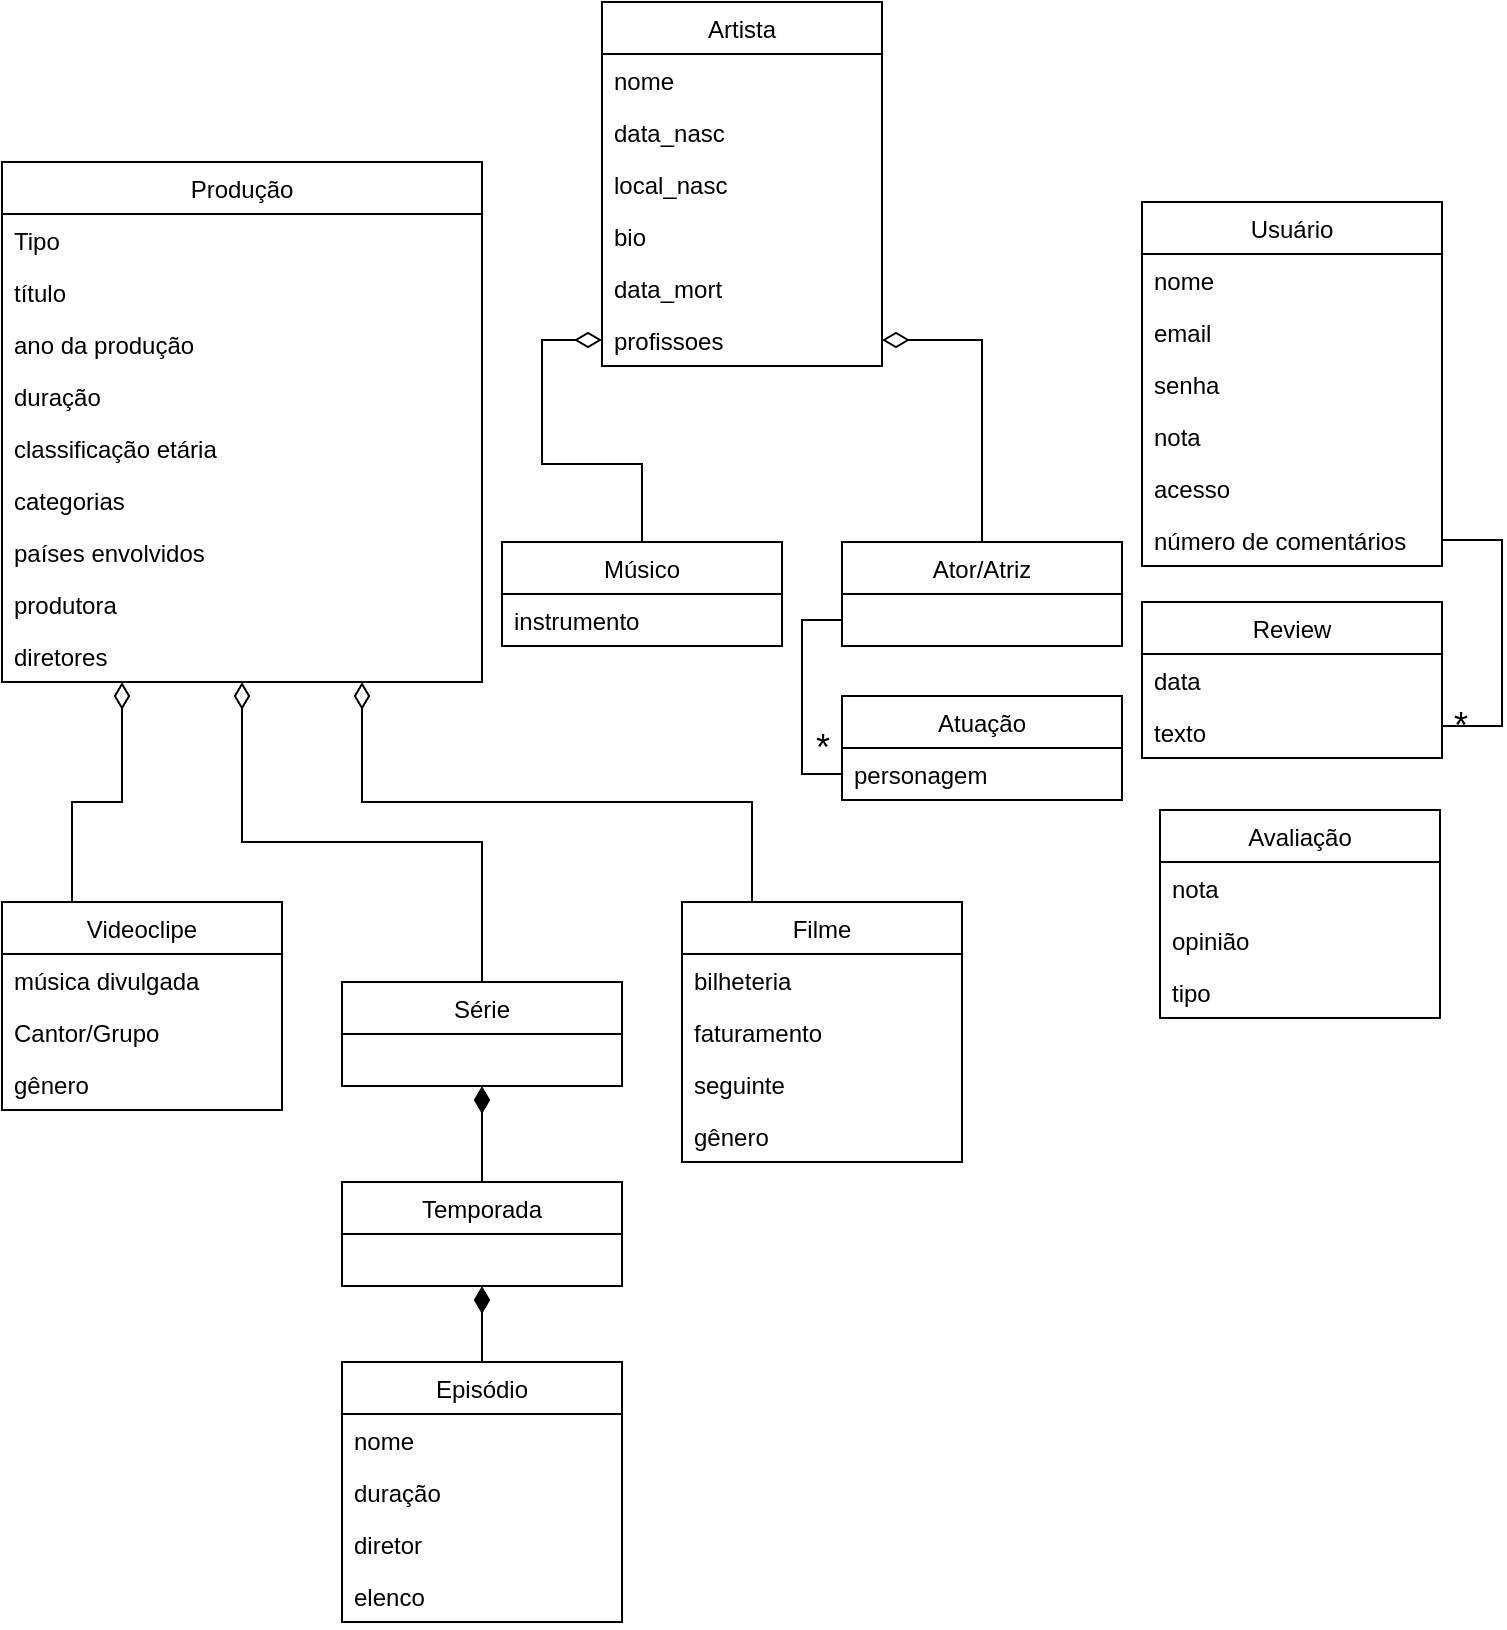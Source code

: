 <mxfile version="12.9.11" type="device"><diagram id="T0cRN0l5cPZT1lQoQmlp" name="Page-1"><mxGraphModel dx="1422" dy="791" grid="1" gridSize="10" guides="1" tooltips="1" connect="1" arrows="1" fold="1" page="1" pageScale="1" pageWidth="827" pageHeight="1169" math="0" shadow="0"><root><mxCell id="0"/><mxCell id="1" parent="0"/><mxCell id="8_0X_kutfOQJZJNps9J1-56" style="edgeStyle=orthogonalEdgeStyle;rounded=0;orthogonalLoop=1;jettySize=auto;html=1;exitX=0.25;exitY=1;exitDx=0;exitDy=0;entryX=0.25;entryY=0;entryDx=0;entryDy=0;shadow=0;startArrow=diamondThin;startFill=0;startSize=11;endArrow=none;endFill=0;endSize=11;targetPerimeterSpacing=0;strokeColor=#000000;strokeWidth=1;fontSize=18;" edge="1" parent="1" source="6u76rjOhcxtGFufM5d8G-9" target="6u76rjOhcxtGFufM5d8G-22"><mxGeometry relative="1" as="geometry"/></mxCell><mxCell id="8_0X_kutfOQJZJNps9J1-57" style="edgeStyle=orthogonalEdgeStyle;rounded=0;orthogonalLoop=1;jettySize=auto;html=1;exitX=0.5;exitY=1;exitDx=0;exitDy=0;entryX=0.5;entryY=0;entryDx=0;entryDy=0;shadow=0;startArrow=diamondThin;startFill=0;startSize=11;endArrow=none;endFill=0;endSize=11;targetPerimeterSpacing=0;strokeColor=#000000;strokeWidth=1;fontSize=18;" edge="1" parent="1" source="6u76rjOhcxtGFufM5d8G-9" target="6u76rjOhcxtGFufM5d8G-18"><mxGeometry relative="1" as="geometry"/></mxCell><mxCell id="8_0X_kutfOQJZJNps9J1-58" style="edgeStyle=orthogonalEdgeStyle;rounded=0;orthogonalLoop=1;jettySize=auto;html=1;exitX=0.75;exitY=1;exitDx=0;exitDy=0;entryX=0.25;entryY=0;entryDx=0;entryDy=0;shadow=0;startArrow=diamondThin;startFill=0;startSize=11;endArrow=none;endFill=0;endSize=11;targetPerimeterSpacing=0;strokeColor=#000000;strokeWidth=1;fontSize=18;" edge="1" parent="1" source="6u76rjOhcxtGFufM5d8G-9" target="6u76rjOhcxtGFufM5d8G-13"><mxGeometry relative="1" as="geometry"/></mxCell><mxCell id="6u76rjOhcxtGFufM5d8G-9" value="Produção" style="swimlane;fontStyle=0;childLayout=stackLayout;horizontal=1;startSize=26;fillColor=none;horizontalStack=0;resizeParent=1;resizeParentMax=0;resizeLast=0;collapsible=1;marginBottom=0;" parent="1" vertex="1"><mxGeometry x="60" y="120" width="240" height="260" as="geometry"/></mxCell><mxCell id="6u76rjOhcxtGFufM5d8G-10" value="Tipo" style="text;strokeColor=none;fillColor=none;align=left;verticalAlign=top;spacingLeft=4;spacingRight=4;overflow=hidden;rotatable=0;points=[[0,0.5],[1,0.5]];portConstraint=eastwest;" parent="6u76rjOhcxtGFufM5d8G-9" vertex="1"><mxGeometry y="26" width="240" height="26" as="geometry"/></mxCell><mxCell id="6u76rjOhcxtGFufM5d8G-11" value="título" style="text;strokeColor=none;fillColor=none;align=left;verticalAlign=top;spacingLeft=4;spacingRight=4;overflow=hidden;rotatable=0;points=[[0,0.5],[1,0.5]];portConstraint=eastwest;" parent="6u76rjOhcxtGFufM5d8G-9" vertex="1"><mxGeometry y="52" width="240" height="26" as="geometry"/></mxCell><mxCell id="6u76rjOhcxtGFufM5d8G-12" value="ano da produção" style="text;strokeColor=none;fillColor=none;align=left;verticalAlign=top;spacingLeft=4;spacingRight=4;overflow=hidden;rotatable=0;points=[[0,0.5],[1,0.5]];portConstraint=eastwest;" parent="6u76rjOhcxtGFufM5d8G-9" vertex="1"><mxGeometry y="78" width="240" height="26" as="geometry"/></mxCell><mxCell id="6u76rjOhcxtGFufM5d8G-30" value="duração" style="text;strokeColor=none;fillColor=none;align=left;verticalAlign=top;spacingLeft=4;spacingRight=4;overflow=hidden;rotatable=0;points=[[0,0.5],[1,0.5]];portConstraint=eastwest;" parent="6u76rjOhcxtGFufM5d8G-9" vertex="1"><mxGeometry y="104" width="240" height="26" as="geometry"/></mxCell><mxCell id="6u76rjOhcxtGFufM5d8G-31" value="classificação etária" style="text;strokeColor=none;fillColor=none;align=left;verticalAlign=top;spacingLeft=4;spacingRight=4;overflow=hidden;rotatable=0;points=[[0,0.5],[1,0.5]];portConstraint=eastwest;" parent="6u76rjOhcxtGFufM5d8G-9" vertex="1"><mxGeometry y="130" width="240" height="26" as="geometry"/></mxCell><mxCell id="6u76rjOhcxtGFufM5d8G-33" value="categorias" style="text;strokeColor=none;fillColor=none;align=left;verticalAlign=top;spacingLeft=4;spacingRight=4;overflow=hidden;rotatable=0;points=[[0,0.5],[1,0.5]];portConstraint=eastwest;" parent="6u76rjOhcxtGFufM5d8G-9" vertex="1"><mxGeometry y="156" width="240" height="26" as="geometry"/></mxCell><mxCell id="6u76rjOhcxtGFufM5d8G-35" value="países   envolvidos" style="text;strokeColor=none;fillColor=none;align=left;verticalAlign=top;spacingLeft=4;spacingRight=4;overflow=hidden;rotatable=0;points=[[0,0.5],[1,0.5]];portConstraint=eastwest;" parent="6u76rjOhcxtGFufM5d8G-9" vertex="1"><mxGeometry y="182" width="240" height="26" as="geometry"/></mxCell><mxCell id="6u76rjOhcxtGFufM5d8G-36" value="produtora" style="text;strokeColor=none;fillColor=none;align=left;verticalAlign=top;spacingLeft=4;spacingRight=4;overflow=hidden;rotatable=0;points=[[0,0.5],[1,0.5]];portConstraint=eastwest;" parent="6u76rjOhcxtGFufM5d8G-9" vertex="1"><mxGeometry y="208" width="240" height="26" as="geometry"/></mxCell><mxCell id="6u76rjOhcxtGFufM5d8G-37" value="diretores" style="text;strokeColor=none;fillColor=none;align=left;verticalAlign=top;spacingLeft=4;spacingRight=4;overflow=hidden;rotatable=0;points=[[0,0.5],[1,0.5]];portConstraint=eastwest;" parent="6u76rjOhcxtGFufM5d8G-9" vertex="1"><mxGeometry y="234" width="240" height="26" as="geometry"/></mxCell><mxCell id="6u76rjOhcxtGFufM5d8G-13" value="Filme" style="swimlane;fontStyle=0;childLayout=stackLayout;horizontal=1;startSize=26;fillColor=none;horizontalStack=0;resizeParent=1;resizeParentMax=0;resizeLast=0;collapsible=1;marginBottom=0;" parent="1" vertex="1"><mxGeometry x="400" y="490" width="140" height="130" as="geometry"/></mxCell><mxCell id="6u76rjOhcxtGFufM5d8G-14" value="bilheteria " style="text;strokeColor=none;fillColor=none;align=left;verticalAlign=top;spacingLeft=4;spacingRight=4;overflow=hidden;rotatable=0;points=[[0,0.5],[1,0.5]];portConstraint=eastwest;" parent="6u76rjOhcxtGFufM5d8G-13" vertex="1"><mxGeometry y="26" width="140" height="26" as="geometry"/></mxCell><mxCell id="6u76rjOhcxtGFufM5d8G-15" value="faturamento" style="text;strokeColor=none;fillColor=none;align=left;verticalAlign=top;spacingLeft=4;spacingRight=4;overflow=hidden;rotatable=0;points=[[0,0.5],[1,0.5]];portConstraint=eastwest;" parent="6u76rjOhcxtGFufM5d8G-13" vertex="1"><mxGeometry y="52" width="140" height="26" as="geometry"/></mxCell><mxCell id="6u76rjOhcxtGFufM5d8G-41" value="seguinte" style="text;strokeColor=none;fillColor=none;align=left;verticalAlign=top;spacingLeft=4;spacingRight=4;overflow=hidden;rotatable=0;points=[[0,0.5],[1,0.5]];portConstraint=eastwest;" parent="6u76rjOhcxtGFufM5d8G-13" vertex="1"><mxGeometry y="78" width="140" height="26" as="geometry"/></mxCell><mxCell id="HcOJSA28OpiBK0CASwr_-24" value="gênero" style="text;strokeColor=none;fillColor=none;align=left;verticalAlign=top;spacingLeft=4;spacingRight=4;overflow=hidden;rotatable=0;points=[[0,0.5],[1,0.5]];portConstraint=eastwest;" parent="6u76rjOhcxtGFufM5d8G-13" vertex="1"><mxGeometry y="104" width="140" height="26" as="geometry"/></mxCell><mxCell id="8_0X_kutfOQJZJNps9J1-60" style="edgeStyle=orthogonalEdgeStyle;rounded=0;orthogonalLoop=1;jettySize=auto;html=1;exitX=0.5;exitY=1;exitDx=0;exitDy=0;shadow=0;startArrow=diamondThin;startFill=1;startSize=11;endArrow=none;endFill=0;endSize=11;targetPerimeterSpacing=0;strokeColor=#000000;strokeWidth=1;fontSize=18;" edge="1" parent="1" source="6u76rjOhcxtGFufM5d8G-18" target="6u76rjOhcxtGFufM5d8G-46"><mxGeometry relative="1" as="geometry"/></mxCell><mxCell id="6u76rjOhcxtGFufM5d8G-18" value="Série" style="swimlane;fontStyle=0;childLayout=stackLayout;horizontal=1;startSize=26;fillColor=none;horizontalStack=0;resizeParent=1;resizeParentMax=0;resizeLast=0;collapsible=1;marginBottom=0;" parent="1" vertex="1"><mxGeometry x="230" y="530" width="140" height="52" as="geometry"/></mxCell><mxCell id="6u76rjOhcxtGFufM5d8G-22" value=" Videoclipe" style="swimlane;fontStyle=0;childLayout=stackLayout;horizontal=1;startSize=26;fillColor=none;horizontalStack=0;resizeParent=1;resizeParentMax=0;resizeLast=0;collapsible=1;marginBottom=0;" parent="1" vertex="1"><mxGeometry x="60" y="490" width="140" height="104" as="geometry"/></mxCell><mxCell id="6u76rjOhcxtGFufM5d8G-23" value=" música divulgada" style="text;strokeColor=none;fillColor=none;align=left;verticalAlign=top;spacingLeft=4;spacingRight=4;overflow=hidden;rotatable=0;points=[[0,0.5],[1,0.5]];portConstraint=eastwest;" parent="6u76rjOhcxtGFufM5d8G-22" vertex="1"><mxGeometry y="26" width="140" height="26" as="geometry"/></mxCell><mxCell id="6u76rjOhcxtGFufM5d8G-24" value="Cantor/Grupo" style="text;strokeColor=none;fillColor=none;align=left;verticalAlign=top;spacingLeft=4;spacingRight=4;overflow=hidden;rotatable=0;points=[[0,0.5],[1,0.5]];portConstraint=eastwest;" parent="6u76rjOhcxtGFufM5d8G-22" vertex="1"><mxGeometry y="52" width="140" height="26" as="geometry"/></mxCell><mxCell id="6u76rjOhcxtGFufM5d8G-25" value="gênero" style="text;strokeColor=none;fillColor=none;align=left;verticalAlign=top;spacingLeft=4;spacingRight=4;overflow=hidden;rotatable=0;points=[[0,0.5],[1,0.5]];portConstraint=eastwest;" parent="6u76rjOhcxtGFufM5d8G-22" vertex="1"><mxGeometry y="78" width="140" height="26" as="geometry"/></mxCell><mxCell id="8_0X_kutfOQJZJNps9J1-59" style="edgeStyle=orthogonalEdgeStyle;rounded=0;orthogonalLoop=1;jettySize=auto;html=1;exitX=0.5;exitY=1;exitDx=0;exitDy=0;entryX=0.5;entryY=0;entryDx=0;entryDy=0;shadow=0;startArrow=diamondThin;startFill=1;startSize=11;endArrow=none;endFill=0;endSize=11;targetPerimeterSpacing=0;strokeColor=#000000;strokeWidth=1;fontSize=18;" edge="1" parent="1" source="6u76rjOhcxtGFufM5d8G-46" target="HcOJSA28OpiBK0CASwr_-13"><mxGeometry relative="1" as="geometry"/></mxCell><mxCell id="6u76rjOhcxtGFufM5d8G-46" value="Temporada" style="swimlane;fontStyle=0;childLayout=stackLayout;horizontal=1;startSize=26;fillColor=none;horizontalStack=0;resizeParent=1;resizeParentMax=0;resizeLast=0;collapsible=1;marginBottom=0;" parent="1" vertex="1"><mxGeometry x="230" y="630" width="140" height="52" as="geometry"/></mxCell><mxCell id="Url6fS7gHIHiot57_ROE-1" value="Artista" style="swimlane;fontStyle=0;childLayout=stackLayout;horizontal=1;startSize=26;fillColor=none;horizontalStack=0;resizeParent=1;resizeParentMax=0;resizeLast=0;collapsible=1;marginBottom=0;" parent="1" vertex="1"><mxGeometry x="360" y="40" width="140" height="182" as="geometry"/></mxCell><mxCell id="Url6fS7gHIHiot57_ROE-2" value="nome" style="text;strokeColor=none;fillColor=none;align=left;verticalAlign=top;spacingLeft=4;spacingRight=4;overflow=hidden;rotatable=0;points=[[0,0.5],[1,0.5]];portConstraint=eastwest;" parent="Url6fS7gHIHiot57_ROE-1" vertex="1"><mxGeometry y="26" width="140" height="26" as="geometry"/></mxCell><mxCell id="Url6fS7gHIHiot57_ROE-3" value="data_nasc" style="text;strokeColor=none;fillColor=none;align=left;verticalAlign=top;spacingLeft=4;spacingRight=4;overflow=hidden;rotatable=0;points=[[0,0.5],[1,0.5]];portConstraint=eastwest;" parent="Url6fS7gHIHiot57_ROE-1" vertex="1"><mxGeometry y="52" width="140" height="26" as="geometry"/></mxCell><mxCell id="Url6fS7gHIHiot57_ROE-4" value="local_nasc" style="text;strokeColor=none;fillColor=none;align=left;verticalAlign=top;spacingLeft=4;spacingRight=4;overflow=hidden;rotatable=0;points=[[0,0.5],[1,0.5]];portConstraint=eastwest;" parent="Url6fS7gHIHiot57_ROE-1" vertex="1"><mxGeometry y="78" width="140" height="26" as="geometry"/></mxCell><mxCell id="Url6fS7gHIHiot57_ROE-5" value="bio" style="text;strokeColor=none;fillColor=none;align=left;verticalAlign=top;spacingLeft=4;spacingRight=4;overflow=hidden;rotatable=0;points=[[0,0.5],[1,0.5]];portConstraint=eastwest;" parent="Url6fS7gHIHiot57_ROE-1" vertex="1"><mxGeometry y="104" width="140" height="26" as="geometry"/></mxCell><mxCell id="Url6fS7gHIHiot57_ROE-6" value="data_mort" style="text;strokeColor=none;fillColor=none;align=left;verticalAlign=top;spacingLeft=4;spacingRight=4;overflow=hidden;rotatable=0;points=[[0,0.5],[1,0.5]];portConstraint=eastwest;" parent="Url6fS7gHIHiot57_ROE-1" vertex="1"><mxGeometry y="130" width="140" height="26" as="geometry"/></mxCell><mxCell id="Url6fS7gHIHiot57_ROE-7" value="profissoes" style="text;strokeColor=none;fillColor=none;align=left;verticalAlign=top;spacingLeft=4;spacingRight=4;overflow=hidden;rotatable=0;points=[[0,0.5],[1,0.5]];portConstraint=eastwest;" parent="Url6fS7gHIHiot57_ROE-1" vertex="1"><mxGeometry y="156" width="140" height="26" as="geometry"/></mxCell><mxCell id="HcOJSA28OpiBK0CASwr_-1" value="Avaliação" style="swimlane;fontStyle=0;childLayout=stackLayout;horizontal=1;startSize=26;fillColor=none;horizontalStack=0;resizeParent=1;resizeParentMax=0;resizeLast=0;collapsible=1;marginBottom=0;" parent="1" vertex="1"><mxGeometry x="639" y="444" width="140" height="104" as="geometry"/></mxCell><mxCell id="HcOJSA28OpiBK0CASwr_-3" value="nota" style="text;strokeColor=none;fillColor=none;align=left;verticalAlign=top;spacingLeft=4;spacingRight=4;overflow=hidden;rotatable=0;points=[[0,0.5],[1,0.5]];portConstraint=eastwest;" parent="HcOJSA28OpiBK0CASwr_-1" vertex="1"><mxGeometry y="26" width="140" height="26" as="geometry"/></mxCell><mxCell id="HcOJSA28OpiBK0CASwr_-4" value="opinião" style="text;strokeColor=none;fillColor=none;align=left;verticalAlign=top;spacingLeft=4;spacingRight=4;overflow=hidden;rotatable=0;points=[[0,0.5],[1,0.5]];portConstraint=eastwest;" parent="HcOJSA28OpiBK0CASwr_-1" vertex="1"><mxGeometry y="52" width="140" height="26" as="geometry"/></mxCell><mxCell id="HcOJSA28OpiBK0CASwr_-10" value="tipo" style="text;strokeColor=none;fillColor=none;align=left;verticalAlign=top;spacingLeft=4;spacingRight=4;overflow=hidden;rotatable=0;points=[[0,0.5],[1,0.5]];portConstraint=eastwest;" parent="HcOJSA28OpiBK0CASwr_-1" vertex="1"><mxGeometry y="78" width="140" height="26" as="geometry"/></mxCell><mxCell id="HcOJSA28OpiBK0CASwr_-6" value="Usuário" style="swimlane;fontStyle=0;childLayout=stackLayout;horizontal=1;startSize=26;fillColor=none;horizontalStack=0;resizeParent=1;resizeParentMax=0;resizeLast=0;collapsible=1;marginBottom=0;" parent="1" vertex="1"><mxGeometry x="630" y="140" width="150" height="182" as="geometry"/></mxCell><mxCell id="HcOJSA28OpiBK0CASwr_-7" value="nome" style="text;strokeColor=none;fillColor=none;align=left;verticalAlign=top;spacingLeft=4;spacingRight=4;overflow=hidden;rotatable=0;points=[[0,0.5],[1,0.5]];portConstraint=eastwest;" parent="HcOJSA28OpiBK0CASwr_-6" vertex="1"><mxGeometry y="26" width="150" height="26" as="geometry"/></mxCell><mxCell id="HcOJSA28OpiBK0CASwr_-8" value="email" style="text;strokeColor=none;fillColor=none;align=left;verticalAlign=top;spacingLeft=4;spacingRight=4;overflow=hidden;rotatable=0;points=[[0,0.5],[1,0.5]];portConstraint=eastwest;" parent="HcOJSA28OpiBK0CASwr_-6" vertex="1"><mxGeometry y="52" width="150" height="26" as="geometry"/></mxCell><mxCell id="HcOJSA28OpiBK0CASwr_-9" value="senha" style="text;strokeColor=none;fillColor=none;align=left;verticalAlign=top;spacingLeft=4;spacingRight=4;overflow=hidden;rotatable=0;points=[[0,0.5],[1,0.5]];portConstraint=eastwest;" parent="HcOJSA28OpiBK0CASwr_-6" vertex="1"><mxGeometry y="78" width="150" height="26" as="geometry"/></mxCell><mxCell id="HcOJSA28OpiBK0CASwr_-11" value="nota" style="text;strokeColor=none;fillColor=none;align=left;verticalAlign=top;spacingLeft=4;spacingRight=4;overflow=hidden;rotatable=0;points=[[0,0.5],[1,0.5]];portConstraint=eastwest;" parent="HcOJSA28OpiBK0CASwr_-6" vertex="1"><mxGeometry y="104" width="150" height="26" as="geometry"/></mxCell><mxCell id="HcOJSA28OpiBK0CASwr_-12" value="acesso" style="text;strokeColor=none;fillColor=none;align=left;verticalAlign=top;spacingLeft=4;spacingRight=4;overflow=hidden;rotatable=0;points=[[0,0.5],[1,0.5]];portConstraint=eastwest;" parent="HcOJSA28OpiBK0CASwr_-6" vertex="1"><mxGeometry y="130" width="150" height="26" as="geometry"/></mxCell><mxCell id="HcOJSA28OpiBK0CASwr_-23" value="número de comentários" style="text;strokeColor=none;fillColor=none;align=left;verticalAlign=top;spacingLeft=4;spacingRight=4;overflow=hidden;rotatable=0;points=[[0,0.5],[1,0.5]];portConstraint=eastwest;" parent="HcOJSA28OpiBK0CASwr_-6" vertex="1"><mxGeometry y="156" width="150" height="26" as="geometry"/></mxCell><mxCell id="HcOJSA28OpiBK0CASwr_-13" value="Episódio" style="swimlane;fontStyle=0;childLayout=stackLayout;horizontal=1;startSize=26;fillColor=none;horizontalStack=0;resizeParent=1;resizeParentMax=0;resizeLast=0;collapsible=1;marginBottom=0;" parent="1" vertex="1"><mxGeometry x="230" y="720" width="140" height="130" as="geometry"/></mxCell><mxCell id="HcOJSA28OpiBK0CASwr_-14" value="nome" style="text;strokeColor=none;fillColor=none;align=left;verticalAlign=top;spacingLeft=4;spacingRight=4;overflow=hidden;rotatable=0;points=[[0,0.5],[1,0.5]];portConstraint=eastwest;" parent="HcOJSA28OpiBK0CASwr_-13" vertex="1"><mxGeometry y="26" width="140" height="26" as="geometry"/></mxCell><mxCell id="HcOJSA28OpiBK0CASwr_-16" value="duração" style="text;strokeColor=none;fillColor=none;align=left;verticalAlign=top;spacingLeft=4;spacingRight=4;overflow=hidden;rotatable=0;points=[[0,0.5],[1,0.5]];portConstraint=eastwest;" parent="HcOJSA28OpiBK0CASwr_-13" vertex="1"><mxGeometry y="52" width="140" height="26" as="geometry"/></mxCell><mxCell id="HcOJSA28OpiBK0CASwr_-17" value="diretor" style="text;strokeColor=none;fillColor=none;align=left;verticalAlign=top;spacingLeft=4;spacingRight=4;overflow=hidden;rotatable=0;points=[[0,0.5],[1,0.5]];portConstraint=eastwest;" parent="HcOJSA28OpiBK0CASwr_-13" vertex="1"><mxGeometry y="78" width="140" height="26" as="geometry"/></mxCell><mxCell id="HcOJSA28OpiBK0CASwr_-18" value="elenco" style="text;strokeColor=none;fillColor=none;align=left;verticalAlign=top;spacingLeft=4;spacingRight=4;overflow=hidden;rotatable=0;points=[[0,0.5],[1,0.5]];portConstraint=eastwest;" parent="HcOJSA28OpiBK0CASwr_-13" vertex="1"><mxGeometry y="104" width="140" height="26" as="geometry"/></mxCell><mxCell id="HcOJSA28OpiBK0CASwr_-19" value="Review" style="swimlane;fontStyle=0;childLayout=stackLayout;horizontal=1;startSize=26;fillColor=none;horizontalStack=0;resizeParent=1;resizeParentMax=0;resizeLast=0;collapsible=1;marginBottom=0;" parent="1" vertex="1"><mxGeometry x="630" y="340" width="150" height="78" as="geometry"/></mxCell><mxCell id="HcOJSA28OpiBK0CASwr_-21" value="data" style="text;strokeColor=none;fillColor=none;align=left;verticalAlign=top;spacingLeft=4;spacingRight=4;overflow=hidden;rotatable=0;points=[[0,0.5],[1,0.5]];portConstraint=eastwest;" parent="HcOJSA28OpiBK0CASwr_-19" vertex="1"><mxGeometry y="26" width="150" height="26" as="geometry"/></mxCell><mxCell id="HcOJSA28OpiBK0CASwr_-22" value="texto" style="text;strokeColor=none;fillColor=none;align=left;verticalAlign=top;spacingLeft=4;spacingRight=4;overflow=hidden;rotatable=0;points=[[0,0.5],[1,0.5]];portConstraint=eastwest;" parent="HcOJSA28OpiBK0CASwr_-19" vertex="1"><mxGeometry y="52" width="150" height="26" as="geometry"/></mxCell><mxCell id="8_0X_kutfOQJZJNps9J1-8" style="edgeStyle=orthogonalEdgeStyle;rounded=0;orthogonalLoop=1;jettySize=auto;html=1;exitX=1;exitY=0.5;exitDx=0;exitDy=0;entryX=1;entryY=0.5;entryDx=0;entryDy=0;startArrow=none;startFill=0;startSize=11;endArrow=none;endFill=0;endSize=11;targetPerimeterSpacing=0;strokeColor=#000000;strokeWidth=1;verticalAlign=middle;shadow=0;" edge="1" parent="1" source="8_0X_kutfOQJZJNps9J1-16" target="HcOJSA28OpiBK0CASwr_-22"><mxGeometry relative="1" as="geometry"/></mxCell><mxCell id="8_0X_kutfOQJZJNps9J1-16" value="*" style="text;html=1;align=center;verticalAlign=middle;resizable=0;points=[];autosize=1;fontSize=18;" vertex="1" parent="1"><mxGeometry x="779" y="387" width="20" height="30" as="geometry"/></mxCell><mxCell id="8_0X_kutfOQJZJNps9J1-17" style="edgeStyle=orthogonalEdgeStyle;rounded=0;orthogonalLoop=1;jettySize=auto;html=1;exitX=1;exitY=0.5;exitDx=0;exitDy=0;entryX=1;entryY=0.5;entryDx=0;entryDy=0;startArrow=none;startFill=0;startSize=11;endArrow=none;endFill=0;endSize=11;targetPerimeterSpacing=0;strokeColor=#000000;strokeWidth=1;verticalAlign=middle;shadow=0;" edge="1" parent="1" source="HcOJSA28OpiBK0CASwr_-23" target="8_0X_kutfOQJZJNps9J1-16"><mxGeometry relative="1" as="geometry"><mxPoint x="780" y="309" as="sourcePoint"/><mxPoint x="780" y="405" as="targetPoint"/><Array as="points"><mxPoint x="810" y="309"/><mxPoint x="810" y="402"/></Array></mxGeometry></mxCell><mxCell id="8_0X_kutfOQJZJNps9J1-18" value="Atuação" style="swimlane;fontStyle=0;childLayout=stackLayout;horizontal=1;startSize=26;fillColor=none;horizontalStack=0;resizeParent=1;resizeParentMax=0;resizeLast=0;collapsible=1;marginBottom=0;fontSize=12;" vertex="1" parent="1"><mxGeometry x="480" y="387" width="140" height="52" as="geometry"/></mxCell><mxCell id="8_0X_kutfOQJZJNps9J1-19" value="personagem" style="text;strokeColor=none;fillColor=none;align=left;verticalAlign=top;spacingLeft=4;spacingRight=4;overflow=hidden;rotatable=0;points=[[0,0.5],[1,0.5]];portConstraint=eastwest;" vertex="1" parent="8_0X_kutfOQJZJNps9J1-18"><mxGeometry y="26" width="140" height="26" as="geometry"/></mxCell><mxCell id="8_0X_kutfOQJZJNps9J1-29" value="Músico" style="swimlane;fontStyle=0;childLayout=stackLayout;horizontal=1;startSize=26;fillColor=none;horizontalStack=0;resizeParent=1;resizeParentMax=0;resizeLast=0;collapsible=1;marginBottom=0;fontSize=12;" vertex="1" parent="1"><mxGeometry x="310" y="310" width="140" height="52" as="geometry"/></mxCell><mxCell id="8_0X_kutfOQJZJNps9J1-30" value="instrumento" style="text;strokeColor=none;fillColor=none;align=left;verticalAlign=top;spacingLeft=4;spacingRight=4;overflow=hidden;rotatable=0;points=[[0,0.5],[1,0.5]];portConstraint=eastwest;" vertex="1" parent="8_0X_kutfOQJZJNps9J1-29"><mxGeometry y="26" width="140" height="26" as="geometry"/></mxCell><mxCell id="8_0X_kutfOQJZJNps9J1-50" style="edgeStyle=orthogonalEdgeStyle;rounded=0;orthogonalLoop=1;jettySize=auto;html=1;exitX=0;exitY=0.75;exitDx=0;exitDy=0;entryX=0;entryY=0.5;entryDx=0;entryDy=0;shadow=0;startArrow=none;startFill=0;startSize=11;endArrow=none;endFill=0;endSize=11;targetPerimeterSpacing=0;strokeColor=#000000;strokeWidth=1;fontSize=18;" edge="1" parent="1" source="8_0X_kutfOQJZJNps9J1-33" target="8_0X_kutfOQJZJNps9J1-19"><mxGeometry relative="1" as="geometry"/></mxCell><mxCell id="8_0X_kutfOQJZJNps9J1-33" value="Ator/Atriz" style="swimlane;fontStyle=0;childLayout=stackLayout;horizontal=1;startSize=26;fillColor=none;horizontalStack=0;resizeParent=1;resizeParentMax=0;resizeLast=0;collapsible=1;marginBottom=0;fontSize=12;" vertex="1" parent="1"><mxGeometry x="480" y="310" width="140" height="52" as="geometry"/></mxCell><mxCell id="8_0X_kutfOQJZJNps9J1-51" value="*" style="text;html=1;align=center;verticalAlign=middle;resizable=0;points=[];autosize=1;fontSize=18;" vertex="1" parent="1"><mxGeometry x="460" y="398" width="20" height="30" as="geometry"/></mxCell><mxCell id="8_0X_kutfOQJZJNps9J1-54" style="edgeStyle=orthogonalEdgeStyle;rounded=0;orthogonalLoop=1;jettySize=auto;html=1;exitX=0;exitY=0.5;exitDx=0;exitDy=0;entryX=0.5;entryY=0;entryDx=0;entryDy=0;shadow=0;startArrow=diamondThin;startFill=0;startSize=11;endArrow=none;endFill=0;endSize=11;targetPerimeterSpacing=0;strokeColor=#000000;strokeWidth=1;fontSize=18;" edge="1" parent="1" source="Url6fS7gHIHiot57_ROE-7" target="8_0X_kutfOQJZJNps9J1-29"><mxGeometry relative="1" as="geometry"/></mxCell><mxCell id="8_0X_kutfOQJZJNps9J1-55" style="edgeStyle=orthogonalEdgeStyle;rounded=0;orthogonalLoop=1;jettySize=auto;html=1;exitX=1;exitY=0.5;exitDx=0;exitDy=0;entryX=0.5;entryY=0;entryDx=0;entryDy=0;shadow=0;startArrow=diamondThin;startFill=0;startSize=11;endArrow=none;endFill=0;endSize=11;targetPerimeterSpacing=0;strokeColor=#000000;strokeWidth=1;fontSize=18;" edge="1" parent="1" source="Url6fS7gHIHiot57_ROE-7" target="8_0X_kutfOQJZJNps9J1-33"><mxGeometry relative="1" as="geometry"/></mxCell></root></mxGraphModel></diagram></mxfile>